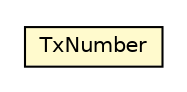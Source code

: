 #!/usr/local/bin/dot
#
# Class diagram 
# Generated by UMLGraph version 5.1 (http://www.umlgraph.org/)
#

digraph G {
	edge [fontname="Helvetica",fontsize=10,labelfontname="Helvetica",labelfontsize=10];
	node [fontname="Helvetica",fontsize=10,shape=plaintext];
	nodesep=0.25;
	ranksep=0.5;
	// pt.ist.fenixframework.TxNumber
	c19742 [label=<<table title="pt.ist.fenixframework.TxNumber" border="0" cellborder="1" cellspacing="0" cellpadding="2" port="p" bgcolor="lemonChiffon" href="./TxNumber.html">
		<tr><td><table border="0" cellspacing="0" cellpadding="1">
<tr><td align="center" balign="center"> TxNumber </td></tr>
		</table></td></tr>
		</table>>, fontname="Helvetica", fontcolor="black", fontsize=10.0];
}


